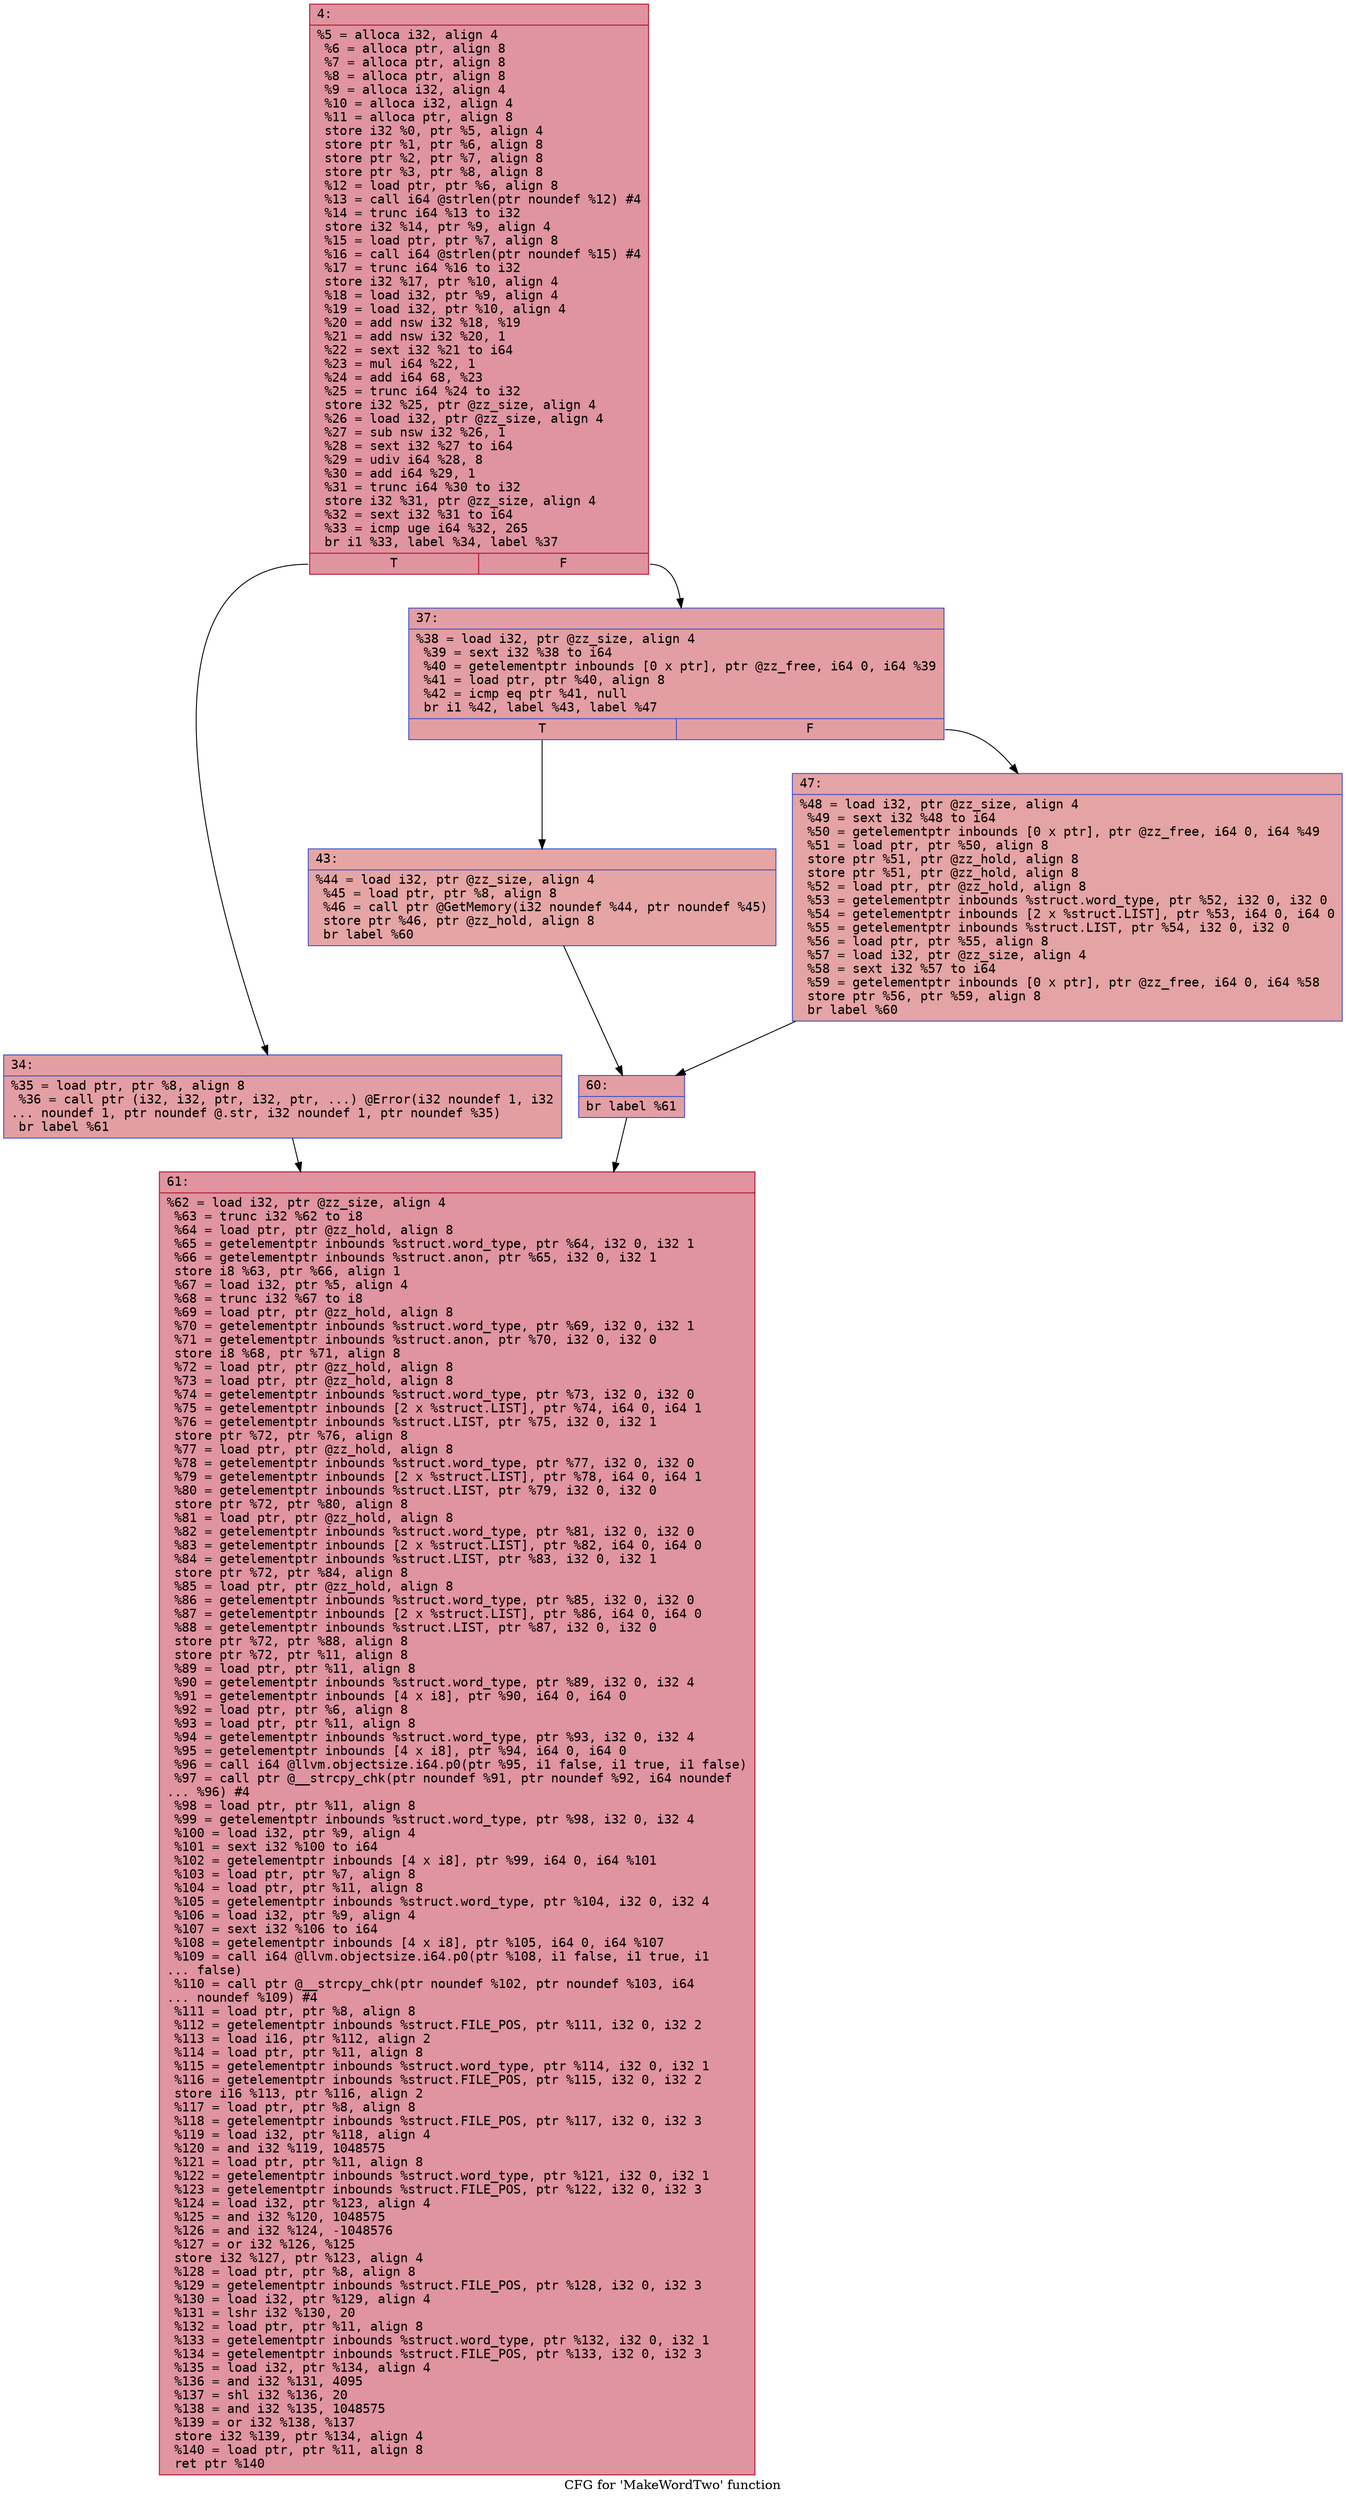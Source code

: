 digraph "CFG for 'MakeWordTwo' function" {
	label="CFG for 'MakeWordTwo' function";

	Node0x6000028c8af0 [shape=record,color="#b70d28ff", style=filled, fillcolor="#b70d2870" fontname="Courier",label="{4:\l|  %5 = alloca i32, align 4\l  %6 = alloca ptr, align 8\l  %7 = alloca ptr, align 8\l  %8 = alloca ptr, align 8\l  %9 = alloca i32, align 4\l  %10 = alloca i32, align 4\l  %11 = alloca ptr, align 8\l  store i32 %0, ptr %5, align 4\l  store ptr %1, ptr %6, align 8\l  store ptr %2, ptr %7, align 8\l  store ptr %3, ptr %8, align 8\l  %12 = load ptr, ptr %6, align 8\l  %13 = call i64 @strlen(ptr noundef %12) #4\l  %14 = trunc i64 %13 to i32\l  store i32 %14, ptr %9, align 4\l  %15 = load ptr, ptr %7, align 8\l  %16 = call i64 @strlen(ptr noundef %15) #4\l  %17 = trunc i64 %16 to i32\l  store i32 %17, ptr %10, align 4\l  %18 = load i32, ptr %9, align 4\l  %19 = load i32, ptr %10, align 4\l  %20 = add nsw i32 %18, %19\l  %21 = add nsw i32 %20, 1\l  %22 = sext i32 %21 to i64\l  %23 = mul i64 %22, 1\l  %24 = add i64 68, %23\l  %25 = trunc i64 %24 to i32\l  store i32 %25, ptr @zz_size, align 4\l  %26 = load i32, ptr @zz_size, align 4\l  %27 = sub nsw i32 %26, 1\l  %28 = sext i32 %27 to i64\l  %29 = udiv i64 %28, 8\l  %30 = add i64 %29, 1\l  %31 = trunc i64 %30 to i32\l  store i32 %31, ptr @zz_size, align 4\l  %32 = sext i32 %31 to i64\l  %33 = icmp uge i64 %32, 265\l  br i1 %33, label %34, label %37\l|{<s0>T|<s1>F}}"];
	Node0x6000028c8af0:s0 -> Node0x6000028c8b40[tooltip="4 -> 34\nProbability 50.00%" ];
	Node0x6000028c8af0:s1 -> Node0x6000028c8b90[tooltip="4 -> 37\nProbability 50.00%" ];
	Node0x6000028c8b40 [shape=record,color="#3d50c3ff", style=filled, fillcolor="#be242e70" fontname="Courier",label="{34:\l|  %35 = load ptr, ptr %8, align 8\l  %36 = call ptr (i32, i32, ptr, i32, ptr, ...) @Error(i32 noundef 1, i32\l... noundef 1, ptr noundef @.str, i32 noundef 1, ptr noundef %35)\l  br label %61\l}"];
	Node0x6000028c8b40 -> Node0x6000028c8cd0[tooltip="34 -> 61\nProbability 100.00%" ];
	Node0x6000028c8b90 [shape=record,color="#3d50c3ff", style=filled, fillcolor="#be242e70" fontname="Courier",label="{37:\l|  %38 = load i32, ptr @zz_size, align 4\l  %39 = sext i32 %38 to i64\l  %40 = getelementptr inbounds [0 x ptr], ptr @zz_free, i64 0, i64 %39\l  %41 = load ptr, ptr %40, align 8\l  %42 = icmp eq ptr %41, null\l  br i1 %42, label %43, label %47\l|{<s0>T|<s1>F}}"];
	Node0x6000028c8b90:s0 -> Node0x6000028c8be0[tooltip="37 -> 43\nProbability 37.50%" ];
	Node0x6000028c8b90:s1 -> Node0x6000028c8c30[tooltip="37 -> 47\nProbability 62.50%" ];
	Node0x6000028c8be0 [shape=record,color="#3d50c3ff", style=filled, fillcolor="#c5333470" fontname="Courier",label="{43:\l|  %44 = load i32, ptr @zz_size, align 4\l  %45 = load ptr, ptr %8, align 8\l  %46 = call ptr @GetMemory(i32 noundef %44, ptr noundef %45)\l  store ptr %46, ptr @zz_hold, align 8\l  br label %60\l}"];
	Node0x6000028c8be0 -> Node0x6000028c8c80[tooltip="43 -> 60\nProbability 100.00%" ];
	Node0x6000028c8c30 [shape=record,color="#3d50c3ff", style=filled, fillcolor="#c32e3170" fontname="Courier",label="{47:\l|  %48 = load i32, ptr @zz_size, align 4\l  %49 = sext i32 %48 to i64\l  %50 = getelementptr inbounds [0 x ptr], ptr @zz_free, i64 0, i64 %49\l  %51 = load ptr, ptr %50, align 8\l  store ptr %51, ptr @zz_hold, align 8\l  store ptr %51, ptr @zz_hold, align 8\l  %52 = load ptr, ptr @zz_hold, align 8\l  %53 = getelementptr inbounds %struct.word_type, ptr %52, i32 0, i32 0\l  %54 = getelementptr inbounds [2 x %struct.LIST], ptr %53, i64 0, i64 0\l  %55 = getelementptr inbounds %struct.LIST, ptr %54, i32 0, i32 0\l  %56 = load ptr, ptr %55, align 8\l  %57 = load i32, ptr @zz_size, align 4\l  %58 = sext i32 %57 to i64\l  %59 = getelementptr inbounds [0 x ptr], ptr @zz_free, i64 0, i64 %58\l  store ptr %56, ptr %59, align 8\l  br label %60\l}"];
	Node0x6000028c8c30 -> Node0x6000028c8c80[tooltip="47 -> 60\nProbability 100.00%" ];
	Node0x6000028c8c80 [shape=record,color="#3d50c3ff", style=filled, fillcolor="#be242e70" fontname="Courier",label="{60:\l|  br label %61\l}"];
	Node0x6000028c8c80 -> Node0x6000028c8cd0[tooltip="60 -> 61\nProbability 100.00%" ];
	Node0x6000028c8cd0 [shape=record,color="#b70d28ff", style=filled, fillcolor="#b70d2870" fontname="Courier",label="{61:\l|  %62 = load i32, ptr @zz_size, align 4\l  %63 = trunc i32 %62 to i8\l  %64 = load ptr, ptr @zz_hold, align 8\l  %65 = getelementptr inbounds %struct.word_type, ptr %64, i32 0, i32 1\l  %66 = getelementptr inbounds %struct.anon, ptr %65, i32 0, i32 1\l  store i8 %63, ptr %66, align 1\l  %67 = load i32, ptr %5, align 4\l  %68 = trunc i32 %67 to i8\l  %69 = load ptr, ptr @zz_hold, align 8\l  %70 = getelementptr inbounds %struct.word_type, ptr %69, i32 0, i32 1\l  %71 = getelementptr inbounds %struct.anon, ptr %70, i32 0, i32 0\l  store i8 %68, ptr %71, align 8\l  %72 = load ptr, ptr @zz_hold, align 8\l  %73 = load ptr, ptr @zz_hold, align 8\l  %74 = getelementptr inbounds %struct.word_type, ptr %73, i32 0, i32 0\l  %75 = getelementptr inbounds [2 x %struct.LIST], ptr %74, i64 0, i64 1\l  %76 = getelementptr inbounds %struct.LIST, ptr %75, i32 0, i32 1\l  store ptr %72, ptr %76, align 8\l  %77 = load ptr, ptr @zz_hold, align 8\l  %78 = getelementptr inbounds %struct.word_type, ptr %77, i32 0, i32 0\l  %79 = getelementptr inbounds [2 x %struct.LIST], ptr %78, i64 0, i64 1\l  %80 = getelementptr inbounds %struct.LIST, ptr %79, i32 0, i32 0\l  store ptr %72, ptr %80, align 8\l  %81 = load ptr, ptr @zz_hold, align 8\l  %82 = getelementptr inbounds %struct.word_type, ptr %81, i32 0, i32 0\l  %83 = getelementptr inbounds [2 x %struct.LIST], ptr %82, i64 0, i64 0\l  %84 = getelementptr inbounds %struct.LIST, ptr %83, i32 0, i32 1\l  store ptr %72, ptr %84, align 8\l  %85 = load ptr, ptr @zz_hold, align 8\l  %86 = getelementptr inbounds %struct.word_type, ptr %85, i32 0, i32 0\l  %87 = getelementptr inbounds [2 x %struct.LIST], ptr %86, i64 0, i64 0\l  %88 = getelementptr inbounds %struct.LIST, ptr %87, i32 0, i32 0\l  store ptr %72, ptr %88, align 8\l  store ptr %72, ptr %11, align 8\l  %89 = load ptr, ptr %11, align 8\l  %90 = getelementptr inbounds %struct.word_type, ptr %89, i32 0, i32 4\l  %91 = getelementptr inbounds [4 x i8], ptr %90, i64 0, i64 0\l  %92 = load ptr, ptr %6, align 8\l  %93 = load ptr, ptr %11, align 8\l  %94 = getelementptr inbounds %struct.word_type, ptr %93, i32 0, i32 4\l  %95 = getelementptr inbounds [4 x i8], ptr %94, i64 0, i64 0\l  %96 = call i64 @llvm.objectsize.i64.p0(ptr %95, i1 false, i1 true, i1 false)\l  %97 = call ptr @__strcpy_chk(ptr noundef %91, ptr noundef %92, i64 noundef\l... %96) #4\l  %98 = load ptr, ptr %11, align 8\l  %99 = getelementptr inbounds %struct.word_type, ptr %98, i32 0, i32 4\l  %100 = load i32, ptr %9, align 4\l  %101 = sext i32 %100 to i64\l  %102 = getelementptr inbounds [4 x i8], ptr %99, i64 0, i64 %101\l  %103 = load ptr, ptr %7, align 8\l  %104 = load ptr, ptr %11, align 8\l  %105 = getelementptr inbounds %struct.word_type, ptr %104, i32 0, i32 4\l  %106 = load i32, ptr %9, align 4\l  %107 = sext i32 %106 to i64\l  %108 = getelementptr inbounds [4 x i8], ptr %105, i64 0, i64 %107\l  %109 = call i64 @llvm.objectsize.i64.p0(ptr %108, i1 false, i1 true, i1\l... false)\l  %110 = call ptr @__strcpy_chk(ptr noundef %102, ptr noundef %103, i64\l... noundef %109) #4\l  %111 = load ptr, ptr %8, align 8\l  %112 = getelementptr inbounds %struct.FILE_POS, ptr %111, i32 0, i32 2\l  %113 = load i16, ptr %112, align 2\l  %114 = load ptr, ptr %11, align 8\l  %115 = getelementptr inbounds %struct.word_type, ptr %114, i32 0, i32 1\l  %116 = getelementptr inbounds %struct.FILE_POS, ptr %115, i32 0, i32 2\l  store i16 %113, ptr %116, align 2\l  %117 = load ptr, ptr %8, align 8\l  %118 = getelementptr inbounds %struct.FILE_POS, ptr %117, i32 0, i32 3\l  %119 = load i32, ptr %118, align 4\l  %120 = and i32 %119, 1048575\l  %121 = load ptr, ptr %11, align 8\l  %122 = getelementptr inbounds %struct.word_type, ptr %121, i32 0, i32 1\l  %123 = getelementptr inbounds %struct.FILE_POS, ptr %122, i32 0, i32 3\l  %124 = load i32, ptr %123, align 4\l  %125 = and i32 %120, 1048575\l  %126 = and i32 %124, -1048576\l  %127 = or i32 %126, %125\l  store i32 %127, ptr %123, align 4\l  %128 = load ptr, ptr %8, align 8\l  %129 = getelementptr inbounds %struct.FILE_POS, ptr %128, i32 0, i32 3\l  %130 = load i32, ptr %129, align 4\l  %131 = lshr i32 %130, 20\l  %132 = load ptr, ptr %11, align 8\l  %133 = getelementptr inbounds %struct.word_type, ptr %132, i32 0, i32 1\l  %134 = getelementptr inbounds %struct.FILE_POS, ptr %133, i32 0, i32 3\l  %135 = load i32, ptr %134, align 4\l  %136 = and i32 %131, 4095\l  %137 = shl i32 %136, 20\l  %138 = and i32 %135, 1048575\l  %139 = or i32 %138, %137\l  store i32 %139, ptr %134, align 4\l  %140 = load ptr, ptr %11, align 8\l  ret ptr %140\l}"];
}
